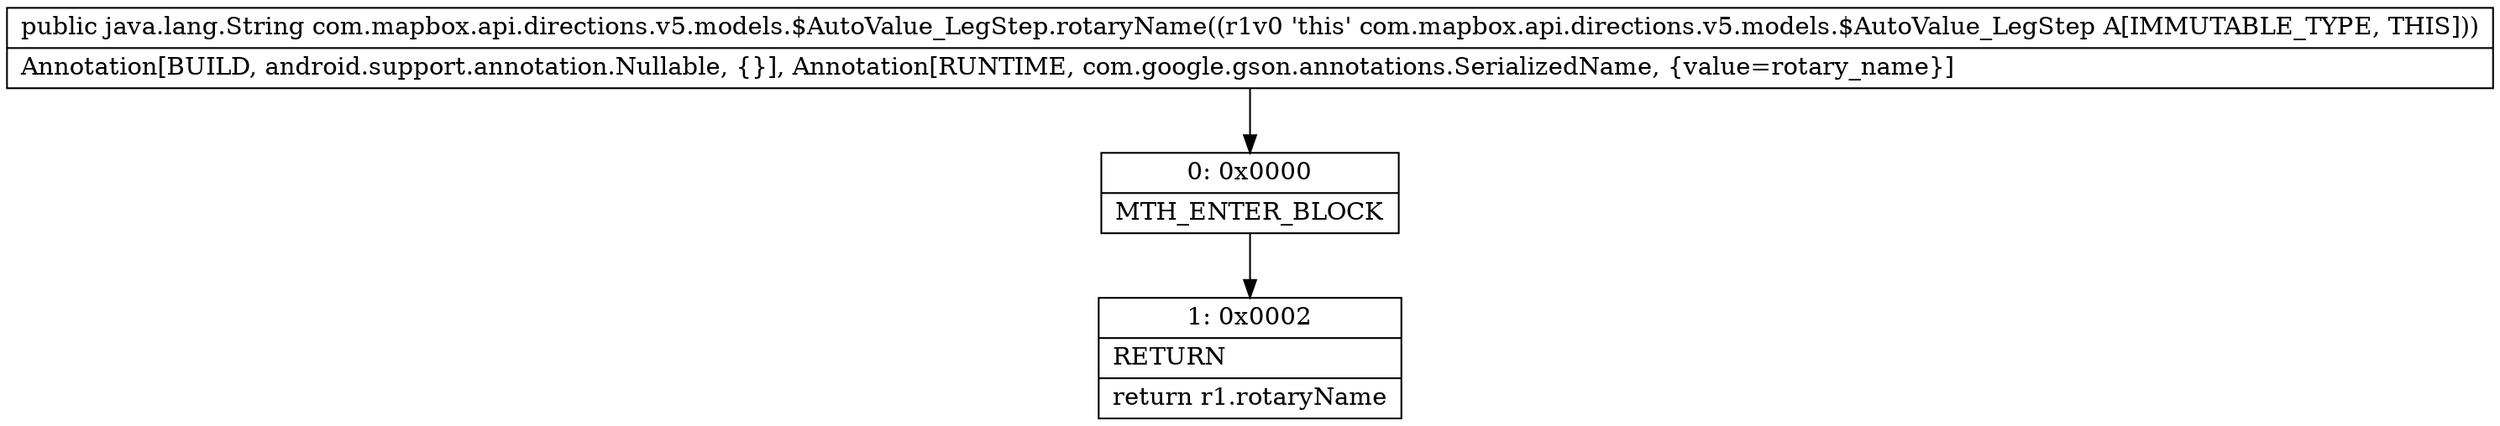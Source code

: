 digraph "CFG forcom.mapbox.api.directions.v5.models.$AutoValue_LegStep.rotaryName()Ljava\/lang\/String;" {
Node_0 [shape=record,label="{0\:\ 0x0000|MTH_ENTER_BLOCK\l}"];
Node_1 [shape=record,label="{1\:\ 0x0002|RETURN\l|return r1.rotaryName\l}"];
MethodNode[shape=record,label="{public java.lang.String com.mapbox.api.directions.v5.models.$AutoValue_LegStep.rotaryName((r1v0 'this' com.mapbox.api.directions.v5.models.$AutoValue_LegStep A[IMMUTABLE_TYPE, THIS]))  | Annotation[BUILD, android.support.annotation.Nullable, \{\}], Annotation[RUNTIME, com.google.gson.annotations.SerializedName, \{value=rotary_name\}]\l}"];
MethodNode -> Node_0;
Node_0 -> Node_1;
}

